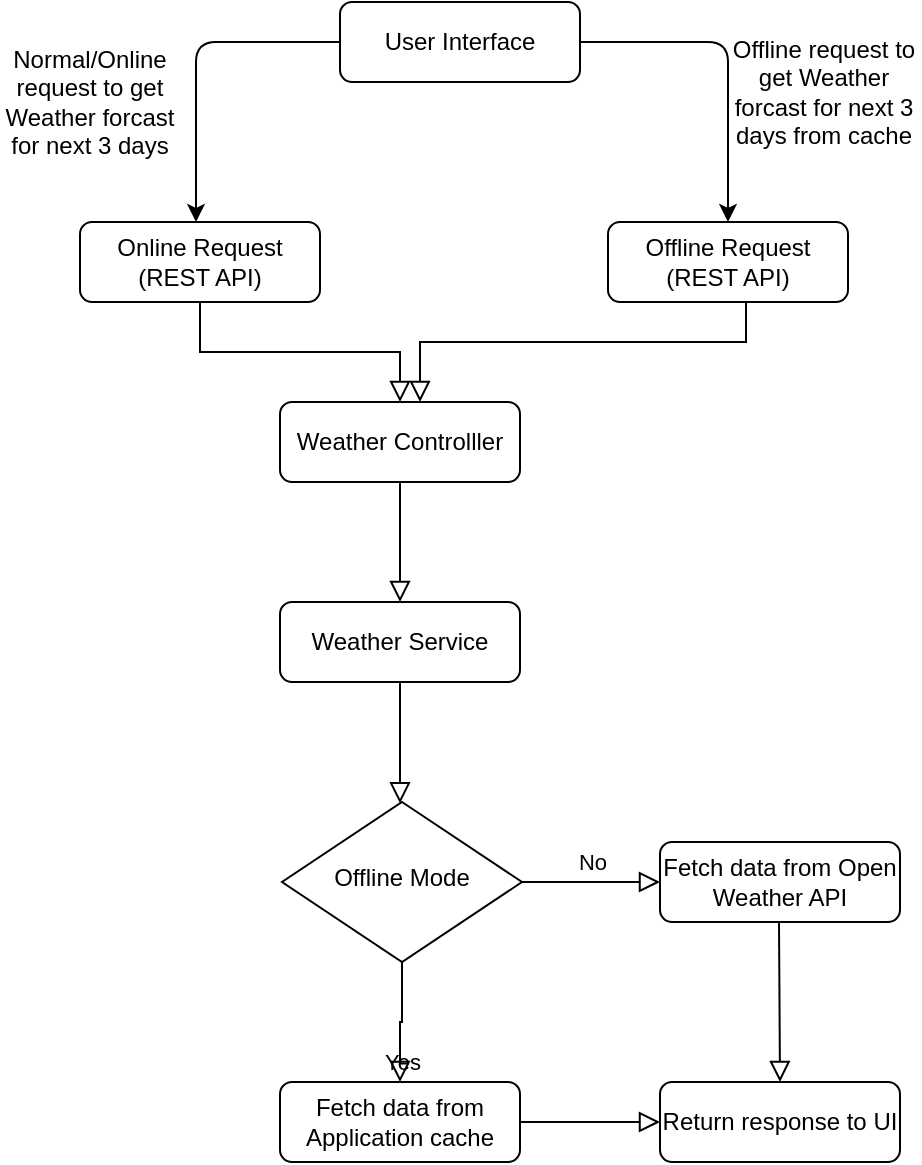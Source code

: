 <mxfile version="14.9.0" type="device"><diagram id="C5RBs43oDa-KdzZeNtuy" name="Page-1"><mxGraphModel dx="1422" dy="762" grid="1" gridSize="10" guides="1" tooltips="1" connect="1" arrows="1" fold="1" page="1" pageScale="1" pageWidth="827" pageHeight="1169" math="0" shadow="0"><root><mxCell id="WIyWlLk6GJQsqaUBKTNV-0"/><mxCell id="WIyWlLk6GJQsqaUBKTNV-1" parent="WIyWlLk6GJQsqaUBKTNV-0"/><mxCell id="WIyWlLk6GJQsqaUBKTNV-2" value="" style="rounded=0;html=1;jettySize=auto;orthogonalLoop=1;fontSize=11;endArrow=block;endFill=0;endSize=8;strokeWidth=1;shadow=0;labelBackgroundColor=none;edgeStyle=orthogonalEdgeStyle;exitX=0.5;exitY=1;exitDx=0;exitDy=0;" parent="WIyWlLk6GJQsqaUBKTNV-1" source="XPQCvQv1KZsyfv85KTvp-8" target="WIyWlLk6GJQsqaUBKTNV-6" edge="1"><mxGeometry relative="1" as="geometry"><Array as="points"><mxPoint x="250" y="380"/><mxPoint x="250" y="380"/></Array></mxGeometry></mxCell><mxCell id="WIyWlLk6GJQsqaUBKTNV-3" value="Weather Controlller" style="rounded=1;whiteSpace=wrap;html=1;fontSize=12;glass=0;strokeWidth=1;shadow=0;" parent="WIyWlLk6GJQsqaUBKTNV-1" vertex="1"><mxGeometry x="190" y="220" width="120" height="40" as="geometry"/></mxCell><mxCell id="WIyWlLk6GJQsqaUBKTNV-4" value="Yes" style="rounded=0;html=1;jettySize=auto;orthogonalLoop=1;fontSize=11;endArrow=block;endFill=0;endSize=8;strokeWidth=1;shadow=0;labelBackgroundColor=none;edgeStyle=orthogonalEdgeStyle;entryX=0.5;entryY=0;entryDx=0;entryDy=0;" parent="WIyWlLk6GJQsqaUBKTNV-1" source="WIyWlLk6GJQsqaUBKTNV-6" target="WIyWlLk6GJQsqaUBKTNV-11" edge="1"><mxGeometry y="20" relative="1" as="geometry"><mxPoint as="offset"/><mxPoint x="254" y="540" as="targetPoint"/></mxGeometry></mxCell><mxCell id="WIyWlLk6GJQsqaUBKTNV-5" value="No" style="edgeStyle=orthogonalEdgeStyle;rounded=0;html=1;jettySize=auto;orthogonalLoop=1;fontSize=11;endArrow=block;endFill=0;endSize=8;strokeWidth=1;shadow=0;labelBackgroundColor=none;" parent="WIyWlLk6GJQsqaUBKTNV-1" source="WIyWlLk6GJQsqaUBKTNV-6" target="WIyWlLk6GJQsqaUBKTNV-7" edge="1"><mxGeometry y="10" relative="1" as="geometry"><mxPoint as="offset"/></mxGeometry></mxCell><mxCell id="WIyWlLk6GJQsqaUBKTNV-6" value="Offline Mode" style="rhombus;whiteSpace=wrap;html=1;shadow=0;fontFamily=Helvetica;fontSize=12;align=center;strokeWidth=1;spacing=6;spacingTop=-4;" parent="WIyWlLk6GJQsqaUBKTNV-1" vertex="1"><mxGeometry x="191" y="420" width="120" height="80" as="geometry"/></mxCell><mxCell id="WIyWlLk6GJQsqaUBKTNV-7" value="Fetch data from Open Weather API" style="rounded=1;whiteSpace=wrap;html=1;fontSize=12;glass=0;strokeWidth=1;shadow=0;" parent="WIyWlLk6GJQsqaUBKTNV-1" vertex="1"><mxGeometry x="380" y="440" width="120" height="40" as="geometry"/></mxCell><mxCell id="WIyWlLk6GJQsqaUBKTNV-11" value="Fetch data from Application cache" style="rounded=1;whiteSpace=wrap;html=1;fontSize=12;glass=0;strokeWidth=1;shadow=0;" parent="WIyWlLk6GJQsqaUBKTNV-1" vertex="1"><mxGeometry x="190" y="560" width="120" height="40" as="geometry"/></mxCell><mxCell id="qEWf1Hxmyl-zFqlG4aJh-0" value="Online Request (REST API)" style="rounded=1;whiteSpace=wrap;html=1;fontSize=12;glass=0;strokeWidth=1;shadow=0;" parent="WIyWlLk6GJQsqaUBKTNV-1" vertex="1"><mxGeometry x="90" y="130" width="120" height="40" as="geometry"/></mxCell><mxCell id="qEWf1Hxmyl-zFqlG4aJh-1" value="" style="rounded=0;html=1;jettySize=auto;orthogonalLoop=1;fontSize=11;endArrow=block;endFill=0;endSize=8;strokeWidth=1;shadow=0;labelBackgroundColor=none;edgeStyle=orthogonalEdgeStyle;exitX=0.5;exitY=1;exitDx=0;exitDy=0;entryX=0.5;entryY=0;entryDx=0;entryDy=0;" parent="WIyWlLk6GJQsqaUBKTNV-1" source="qEWf1Hxmyl-zFqlG4aJh-0" target="WIyWlLk6GJQsqaUBKTNV-3" edge="1"><mxGeometry relative="1" as="geometry"><mxPoint x="260" y="270" as="sourcePoint"/><mxPoint x="260" y="320" as="targetPoint"/><Array as="points"/></mxGeometry></mxCell><mxCell id="XPQCvQv1KZsyfv85KTvp-0" value="User Interface" style="rounded=1;whiteSpace=wrap;html=1;fontSize=12;glass=0;strokeWidth=1;shadow=0;" vertex="1" parent="WIyWlLk6GJQsqaUBKTNV-1"><mxGeometry x="220" y="20" width="120" height="40" as="geometry"/></mxCell><mxCell id="XPQCvQv1KZsyfv85KTvp-1" value="Offline Request (REST API)" style="rounded=1;whiteSpace=wrap;html=1;fontSize=12;glass=0;strokeWidth=1;shadow=0;" vertex="1" parent="WIyWlLk6GJQsqaUBKTNV-1"><mxGeometry x="354" y="130" width="120" height="40" as="geometry"/></mxCell><mxCell id="XPQCvQv1KZsyfv85KTvp-2" value="" style="endArrow=classic;html=1;exitX=0;exitY=0.5;exitDx=0;exitDy=0;" edge="1" parent="WIyWlLk6GJQsqaUBKTNV-1" source="XPQCvQv1KZsyfv85KTvp-0"><mxGeometry width="50" height="50" relative="1" as="geometry"><mxPoint x="210" y="40" as="sourcePoint"/><mxPoint x="148" y="130" as="targetPoint"/><Array as="points"><mxPoint x="148" y="40"/></Array></mxGeometry></mxCell><mxCell id="XPQCvQv1KZsyfv85KTvp-3" value="" style="endArrow=classic;html=1;exitX=1;exitY=0.5;exitDx=0;exitDy=0;" edge="1" parent="WIyWlLk6GJQsqaUBKTNV-1" source="XPQCvQv1KZsyfv85KTvp-0"><mxGeometry width="50" height="50" relative="1" as="geometry"><mxPoint x="486" y="40" as="sourcePoint"/><mxPoint x="414" y="130" as="targetPoint"/><Array as="points"><mxPoint x="414" y="40"/></Array></mxGeometry></mxCell><mxCell id="XPQCvQv1KZsyfv85KTvp-4" value="Normal/Online request to get Weather forcast for next 3 days" style="text;html=1;strokeColor=none;fillColor=none;align=center;verticalAlign=middle;whiteSpace=wrap;rounded=0;" vertex="1" parent="WIyWlLk6GJQsqaUBKTNV-1"><mxGeometry x="50" y="55" width="90" height="30" as="geometry"/></mxCell><mxCell id="XPQCvQv1KZsyfv85KTvp-5" value="Offline request to get Weather forcast for next 3 days from cache" style="text;html=1;strokeColor=none;fillColor=none;align=center;verticalAlign=middle;whiteSpace=wrap;rounded=0;" vertex="1" parent="WIyWlLk6GJQsqaUBKTNV-1"><mxGeometry x="414" y="55" width="96" height="20" as="geometry"/></mxCell><mxCell id="XPQCvQv1KZsyfv85KTvp-7" value="" style="rounded=0;html=1;jettySize=auto;orthogonalLoop=1;fontSize=11;endArrow=block;endFill=0;endSize=8;strokeWidth=1;shadow=0;labelBackgroundColor=none;edgeStyle=orthogonalEdgeStyle;" edge="1" parent="WIyWlLk6GJQsqaUBKTNV-1"><mxGeometry relative="1" as="geometry"><mxPoint x="423" y="170" as="sourcePoint"/><mxPoint x="260" y="220" as="targetPoint"/><Array as="points"><mxPoint x="423" y="190"/><mxPoint x="260" y="190"/></Array></mxGeometry></mxCell><mxCell id="XPQCvQv1KZsyfv85KTvp-8" value="Weather Service" style="rounded=1;whiteSpace=wrap;html=1;fontSize=12;glass=0;strokeWidth=1;shadow=0;" vertex="1" parent="WIyWlLk6GJQsqaUBKTNV-1"><mxGeometry x="190" y="320" width="120" height="40" as="geometry"/></mxCell><mxCell id="XPQCvQv1KZsyfv85KTvp-10" value="" style="rounded=0;html=1;jettySize=auto;orthogonalLoop=1;fontSize=11;endArrow=block;endFill=0;endSize=8;strokeWidth=1;shadow=0;labelBackgroundColor=none;edgeStyle=orthogonalEdgeStyle;exitX=0.5;exitY=1;exitDx=0;exitDy=0;entryX=0.5;entryY=0;entryDx=0;entryDy=0;" edge="1" parent="WIyWlLk6GJQsqaUBKTNV-1" source="WIyWlLk6GJQsqaUBKTNV-3" target="XPQCvQv1KZsyfv85KTvp-8"><mxGeometry relative="1" as="geometry"><mxPoint x="260" y="261" as="sourcePoint"/><mxPoint x="260" y="341.667" as="targetPoint"/><Array as="points"><mxPoint x="250" y="280"/><mxPoint x="250" y="280"/></Array></mxGeometry></mxCell><mxCell id="XPQCvQv1KZsyfv85KTvp-12" value="Return response to UI" style="rounded=1;whiteSpace=wrap;html=1;fontSize=12;glass=0;strokeWidth=1;shadow=0;" vertex="1" parent="WIyWlLk6GJQsqaUBKTNV-1"><mxGeometry x="380" y="560" width="120" height="40" as="geometry"/></mxCell><mxCell id="XPQCvQv1KZsyfv85KTvp-13" value="" style="rounded=0;html=1;jettySize=auto;orthogonalLoop=1;fontSize=11;endArrow=block;endFill=0;endSize=8;strokeWidth=1;shadow=0;labelBackgroundColor=none;edgeStyle=orthogonalEdgeStyle;exitX=0.5;exitY=1;exitDx=0;exitDy=0;entryX=0.5;entryY=0;entryDx=0;entryDy=0;" edge="1" parent="WIyWlLk6GJQsqaUBKTNV-1" target="XPQCvQv1KZsyfv85KTvp-12"><mxGeometry relative="1" as="geometry"><mxPoint x="439.5" y="480" as="sourcePoint"/><mxPoint x="439.5" y="540.667" as="targetPoint"/><Array as="points"/></mxGeometry></mxCell><mxCell id="XPQCvQv1KZsyfv85KTvp-14" value="" style="rounded=0;html=1;jettySize=auto;orthogonalLoop=1;fontSize=11;endArrow=block;endFill=0;endSize=8;strokeWidth=1;shadow=0;labelBackgroundColor=none;edgeStyle=orthogonalEdgeStyle;entryX=0;entryY=0.5;entryDx=0;entryDy=0;" edge="1" parent="WIyWlLk6GJQsqaUBKTNV-1" source="WIyWlLk6GJQsqaUBKTNV-11" target="XPQCvQv1KZsyfv85KTvp-12"><mxGeometry relative="1" as="geometry"><mxPoint x="449.5" y="490" as="sourcePoint"/><mxPoint x="450" y="570" as="targetPoint"/><Array as="points"/></mxGeometry></mxCell></root></mxGraphModel></diagram></mxfile>